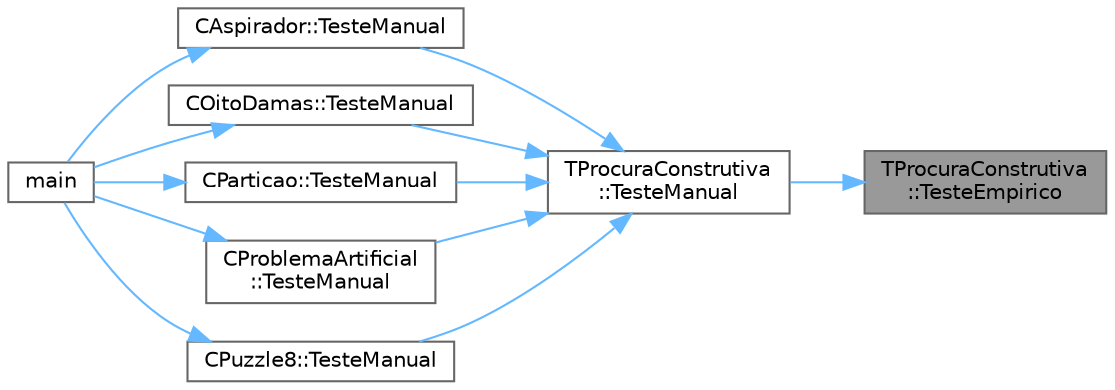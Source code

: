 digraph "TProcuraConstrutiva::TesteEmpirico"
{
 // LATEX_PDF_SIZE
  bgcolor="transparent";
  edge [fontname=Helvetica,fontsize=10,labelfontname=Helvetica,labelfontsize=10];
  node [fontname=Helvetica,fontsize=10,shape=box,height=0.2,width=0.4];
  rankdir="RL";
  Node1 [id="Node000001",label="TProcuraConstrutiva\l::TesteEmpirico",height=0.2,width=0.4,color="gray40", fillcolor="grey60", style="filled", fontcolor="black",tooltip="Executa testes empíricos, em todas as configurações guardadas, nas instâncias selecionadas."];
  Node1 -> Node2 [id="edge12_Node000001_Node000002",dir="back",color="steelblue1",style="solid",tooltip=" "];
  Node2 [id="Node000002",label="TProcuraConstrutiva\l::TesteManual",height=0.2,width=0.4,color="grey40", fillcolor="white", style="filled",URL="$group__RedefinicaoMandatoria.html#ga843a501e25cbaff7eb51d8d29995be3a",tooltip="Inicializa a interação com o utilizador."];
  Node2 -> Node3 [id="edge13_Node000002_Node000003",dir="back",color="steelblue1",style="solid",tooltip=" "];
  Node3 [id="Node000003",label="CAspirador::TesteManual",height=0.2,width=0.4,color="grey40", fillcolor="white", style="filled",URL="$classCAspirador.html#a718c8187439940dec18a46a9e9e024e3",tooltip="Inicializa a interação com o utilizador."];
  Node3 -> Node4 [id="edge14_Node000003_Node000004",dir="back",color="steelblue1",style="solid",tooltip=" "];
  Node4 [id="Node000004",label="main",height=0.2,width=0.4,color="grey40", fillcolor="white", style="filled",URL="$teste_8cpp.html#a0ddf1224851353fc92bfbff6f499fa97",tooltip=" "];
  Node2 -> Node5 [id="edge15_Node000002_Node000005",dir="back",color="steelblue1",style="solid",tooltip=" "];
  Node5 [id="Node000005",label="COitoDamas::TesteManual",height=0.2,width=0.4,color="grey40", fillcolor="white", style="filled",URL="$classCOitoDamas.html#a0fb443165d257ac17fc8cf5bc870404d",tooltip="Inicializa a interação com o utilizador."];
  Node5 -> Node4 [id="edge16_Node000005_Node000004",dir="back",color="steelblue1",style="solid",tooltip=" "];
  Node2 -> Node6 [id="edge17_Node000002_Node000006",dir="back",color="steelblue1",style="solid",tooltip=" "];
  Node6 [id="Node000006",label="CParticao::TesteManual",height=0.2,width=0.4,color="grey40", fillcolor="white", style="filled",URL="$classCParticao.html#aa4d328b9944991f3fc52ce0726111865",tooltip="Inicializa a interação com o utilizador."];
  Node6 -> Node4 [id="edge18_Node000006_Node000004",dir="back",color="steelblue1",style="solid",tooltip=" "];
  Node2 -> Node7 [id="edge19_Node000002_Node000007",dir="back",color="steelblue1",style="solid",tooltip=" "];
  Node7 [id="Node000007",label="CProblemaArtificial\l::TesteManual",height=0.2,width=0.4,color="grey40", fillcolor="white", style="filled",URL="$classCProblemaArtificial.html#abaad629eb538177261df40e1e27e92ed",tooltip="Inicializa a interação com o utilizador."];
  Node7 -> Node4 [id="edge20_Node000007_Node000004",dir="back",color="steelblue1",style="solid",tooltip=" "];
  Node2 -> Node8 [id="edge21_Node000002_Node000008",dir="back",color="steelblue1",style="solid",tooltip=" "];
  Node8 [id="Node000008",label="CPuzzle8::TesteManual",height=0.2,width=0.4,color="grey40", fillcolor="white", style="filled",URL="$classCPuzzle8.html#a06d2a8f5d7e3670eb6ee75d7a72b0265",tooltip="Inicializa a interação com o utilizador."];
  Node8 -> Node4 [id="edge22_Node000008_Node000004",dir="back",color="steelblue1",style="solid",tooltip=" "];
}
